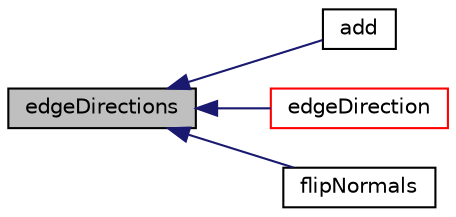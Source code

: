 digraph "edgeDirections"
{
  bgcolor="transparent";
  edge [fontname="Helvetica",fontsize="10",labelfontname="Helvetica",labelfontsize="10"];
  node [fontname="Helvetica",fontsize="10",shape=record];
  rankdir="LR";
  Node1 [label="edgeDirections",height=0.2,width=0.4,color="black", fillcolor="grey75", style="filled", fontcolor="black"];
  Node1 -> Node2 [dir="back",color="midnightblue",fontsize="10",style="solid",fontname="Helvetica"];
  Node2 [label="add",height=0.2,width=0.4,color="black",URL="$a00711.html#af07e0aa40a7a71b92a74dd6b77a44ad3",tooltip="Add extendedEdgeMesh. No filtering of duplicates. "];
  Node1 -> Node3 [dir="back",color="midnightblue",fontsize="10",style="solid",fontname="Helvetica"];
  Node3 [label="edgeDirection",height=0.2,width=0.4,color="red",URL="$a00711.html#a73ecaff1c0db11a69986cae5b295b84f",tooltip="Return the direction of edgeI, pointing away from ptI. "];
  Node1 -> Node4 [dir="back",color="midnightblue",fontsize="10",style="solid",fontname="Helvetica"];
  Node4 [label="flipNormals",height=0.2,width=0.4,color="black",URL="$a00711.html#ace7a4ec5b5de12179b1d4194ea408066",tooltip="Flip normals. All concave become convex, all internal external. "];
}

